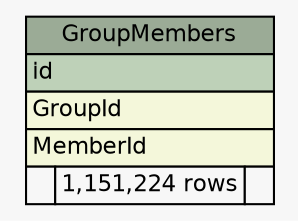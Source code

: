 // dot 2.28.0 on Linux 3.2.21-1.32.6.amzn1.x86_64
// SchemaSpy rev 590
digraph "GroupMembers" {
  graph [
    rankdir="RL"
    bgcolor="#f7f7f7"
    nodesep="0.18"
    ranksep="0.46"
    fontname="Helvetica"
    fontsize="11"
  ];
  node [
    fontname="Helvetica"
    fontsize="11"
    shape="plaintext"
  ];
  edge [
    arrowsize="0.8"
  ];
  "GroupMembers" [
    label=<
    <TABLE BORDER="0" CELLBORDER="1" CELLSPACING="0" BGCOLOR="#ffffff">
      <TR><TD COLSPAN="3" BGCOLOR="#9bab96" ALIGN="CENTER">GroupMembers</TD></TR>
      <TR><TD PORT="id" COLSPAN="3" BGCOLOR="#bed1b8" ALIGN="LEFT">id</TD></TR>
      <TR><TD PORT="GroupId" COLSPAN="3" BGCOLOR="#f4f7da" ALIGN="LEFT">GroupId</TD></TR>
      <TR><TD PORT="MemberId" COLSPAN="3" BGCOLOR="#f4f7da" ALIGN="LEFT">MemberId</TD></TR>
      <TR><TD ALIGN="LEFT" BGCOLOR="#f7f7f7">  </TD><TD ALIGN="RIGHT" BGCOLOR="#f7f7f7">1,151,224 rows</TD><TD ALIGN="RIGHT" BGCOLOR="#f7f7f7">  </TD></TR>
    </TABLE>>
    URL="tables/GroupMembers.html"
    tooltip="GroupMembers"
  ];
}
